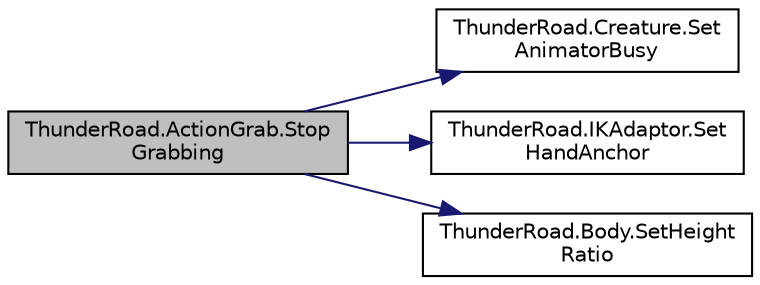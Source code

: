 digraph "ThunderRoad.ActionGrab.StopGrabbing"
{
 // LATEX_PDF_SIZE
  edge [fontname="Helvetica",fontsize="10",labelfontname="Helvetica",labelfontsize="10"];
  node [fontname="Helvetica",fontsize="10",shape=record];
  rankdir="LR";
  Node1 [label="ThunderRoad.ActionGrab.Stop\lGrabbing",height=0.2,width=0.4,color="black", fillcolor="grey75", style="filled", fontcolor="black",tooltip="Stops the grabbing."];
  Node1 -> Node2 [color="midnightblue",fontsize="10",style="solid",fontname="Helvetica"];
  Node2 [label="ThunderRoad.Creature.Set\lAnimatorBusy",height=0.2,width=0.4,color="black", fillcolor="white", style="filled",URL="$class_thunder_road_1_1_creature.html#ae3dce97e36e27ebc8b9259fdd7d11dac",tooltip="Sets the animator busy."];
  Node1 -> Node3 [color="midnightblue",fontsize="10",style="solid",fontname="Helvetica"];
  Node3 [label="ThunderRoad.IKAdaptor.Set\lHandAnchor",height=0.2,width=0.4,color="black", fillcolor="white", style="filled",URL="$class_thunder_road_1_1_i_k_adaptor.html#a209af96681a437917b83e3254ef7cb5f",tooltip="Sets the hand anchor."];
  Node1 -> Node4 [color="midnightblue",fontsize="10",style="solid",fontname="Helvetica"];
  Node4 [label="ThunderRoad.Body.SetHeight\lRatio",height=0.2,width=0.4,color="black", fillcolor="white", style="filled",URL="$class_thunder_road_1_1_body.html#a00f22e177ab021c3f081fc1d5eef733b",tooltip="Sets the height ratio."];
}
